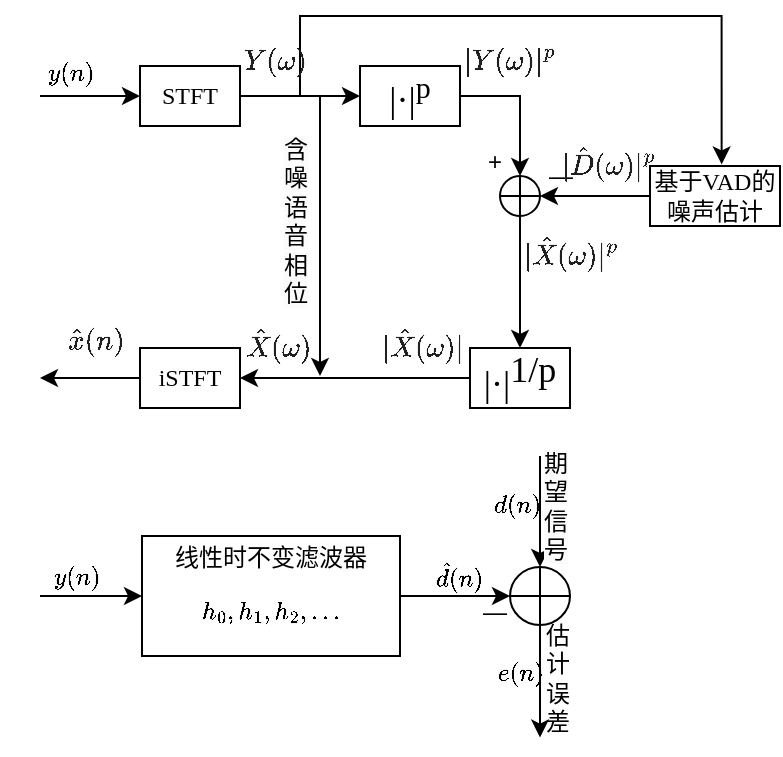<mxfile version="24.2.1" type="github">
  <diagram name="Page-1" id="sQC1HF0_hmsGm-GXC8HU">
    <mxGraphModel dx="293" dy="185" grid="1" gridSize="10" guides="1" tooltips="1" connect="1" arrows="1" fold="1" page="1" pageScale="1" pageWidth="850" pageHeight="1100" math="1" shadow="0">
      <root>
        <mxCell id="0" />
        <mxCell id="1" parent="0" />
        <mxCell id="9z_kRIzDohiJ9R-2ccIR-8" style="edgeStyle=orthogonalEdgeStyle;rounded=0;orthogonalLoop=1;jettySize=auto;html=1;exitX=1;exitY=0.5;exitDx=0;exitDy=0;entryX=0;entryY=0.5;entryDx=0;entryDy=0;" parent="1" source="9z_kRIzDohiJ9R-2ccIR-1" target="9z_kRIzDohiJ9R-2ccIR-2" edge="1">
          <mxGeometry relative="1" as="geometry" />
        </mxCell>
        <mxCell id="9z_kRIzDohiJ9R-2ccIR-1" value="STFT" style="rounded=0;whiteSpace=wrap;html=1;fontFamily=Times New Roman;" parent="1" vertex="1">
          <mxGeometry x="170" y="225" width="50" height="30" as="geometry" />
        </mxCell>
        <mxCell id="9z_kRIzDohiJ9R-2ccIR-12" style="edgeStyle=orthogonalEdgeStyle;rounded=0;orthogonalLoop=1;jettySize=auto;html=1;entryX=0.551;entryY=-0.027;entryDx=0;entryDy=0;entryPerimeter=0;" parent="1" target="9z_kRIzDohiJ9R-2ccIR-5" edge="1">
          <mxGeometry relative="1" as="geometry">
            <mxPoint x="250" y="240" as="sourcePoint" />
            <Array as="points">
              <mxPoint x="250" y="200" />
              <mxPoint x="461" y="200" />
            </Array>
          </mxGeometry>
        </mxCell>
        <mxCell id="9z_kRIzDohiJ9R-2ccIR-2" value="&lt;font style=&quot;font-size: 18px;&quot;&gt;|·|&lt;sup&gt;p&lt;/sup&gt;&lt;/font&gt;" style="rounded=0;whiteSpace=wrap;html=1;fontFamily=Times New Roman;" parent="1" vertex="1">
          <mxGeometry x="280" y="225" width="50" height="30" as="geometry" />
        </mxCell>
        <mxCell id="9z_kRIzDohiJ9R-2ccIR-4" value="iSTFT" style="rounded=0;whiteSpace=wrap;html=1;fontFamily=Times New Roman;" parent="1" vertex="1">
          <mxGeometry x="170" y="366" width="50" height="30" as="geometry" />
        </mxCell>
        <mxCell id="9z_kRIzDohiJ9R-2ccIR-5" value="基于VAD的噪声估计" style="rounded=0;whiteSpace=wrap;html=1;fontFamily=Times New Roman;" parent="1" vertex="1">
          <mxGeometry x="425" y="275" width="65" height="30" as="geometry" />
        </mxCell>
        <mxCell id="9z_kRIzDohiJ9R-2ccIR-15" style="edgeStyle=orthogonalEdgeStyle;rounded=0;orthogonalLoop=1;jettySize=auto;html=1;exitX=0;exitY=0.5;exitDx=0;exitDy=0;entryX=1;entryY=0.5;entryDx=0;entryDy=0;" parent="1" source="9z_kRIzDohiJ9R-2ccIR-6" target="9z_kRIzDohiJ9R-2ccIR-4" edge="1">
          <mxGeometry relative="1" as="geometry" />
        </mxCell>
        <mxCell id="9z_kRIzDohiJ9R-2ccIR-6" value="|·|&lt;sup style=&quot;font-size: 18px;&quot;&gt;1/p&lt;/sup&gt;" style="rounded=0;whiteSpace=wrap;html=1;fontFamily=Times New Roman;fontSize=18;" parent="1" vertex="1">
          <mxGeometry x="335" y="366" width="50" height="30" as="geometry" />
        </mxCell>
        <mxCell id="9z_kRIzDohiJ9R-2ccIR-7" value="" style="endArrow=classic;html=1;rounded=0;entryX=0;entryY=0.5;entryDx=0;entryDy=0;" parent="1" target="9z_kRIzDohiJ9R-2ccIR-1" edge="1">
          <mxGeometry width="50" height="50" relative="1" as="geometry">
            <mxPoint x="120" y="240" as="sourcePoint" />
            <mxPoint x="150" y="227" as="targetPoint" />
          </mxGeometry>
        </mxCell>
        <mxCell id="9z_kRIzDohiJ9R-2ccIR-11" style="edgeStyle=orthogonalEdgeStyle;rounded=0;orthogonalLoop=1;jettySize=auto;html=1;exitX=0.5;exitY=1;exitDx=0;exitDy=0;exitPerimeter=0;entryX=0.5;entryY=0;entryDx=0;entryDy=0;" parent="1" source="9z_kRIzDohiJ9R-2ccIR-9" target="9z_kRIzDohiJ9R-2ccIR-6" edge="1">
          <mxGeometry relative="1" as="geometry" />
        </mxCell>
        <mxCell id="9z_kRIzDohiJ9R-2ccIR-9" value="" style="verticalLabelPosition=bottom;verticalAlign=top;html=1;shape=mxgraph.flowchart.summing_function;" parent="1" vertex="1">
          <mxGeometry x="350" y="280" width="20" height="20" as="geometry" />
        </mxCell>
        <mxCell id="9z_kRIzDohiJ9R-2ccIR-10" style="edgeStyle=orthogonalEdgeStyle;rounded=0;orthogonalLoop=1;jettySize=auto;html=1;exitX=1;exitY=0.5;exitDx=0;exitDy=0;entryX=0.5;entryY=0;entryDx=0;entryDy=0;entryPerimeter=0;" parent="1" source="9z_kRIzDohiJ9R-2ccIR-2" target="9z_kRIzDohiJ9R-2ccIR-9" edge="1">
          <mxGeometry relative="1" as="geometry" />
        </mxCell>
        <mxCell id="9z_kRIzDohiJ9R-2ccIR-13" style="edgeStyle=orthogonalEdgeStyle;rounded=0;orthogonalLoop=1;jettySize=auto;html=1;exitX=0;exitY=0.5;exitDx=0;exitDy=0;entryX=1;entryY=0.5;entryDx=0;entryDy=0;entryPerimeter=0;" parent="1" source="9z_kRIzDohiJ9R-2ccIR-5" target="9z_kRIzDohiJ9R-2ccIR-9" edge="1">
          <mxGeometry relative="1" as="geometry" />
        </mxCell>
        <mxCell id="9z_kRIzDohiJ9R-2ccIR-14" value="" style="endArrow=classic;html=1;rounded=0;" parent="1" edge="1">
          <mxGeometry width="50" height="50" relative="1" as="geometry">
            <mxPoint x="260" y="240" as="sourcePoint" />
            <mxPoint x="260" y="380" as="targetPoint" />
          </mxGeometry>
        </mxCell>
        <mxCell id="9z_kRIzDohiJ9R-2ccIR-16" value="&lt;span style=&quot;color: rgb(0, 0, 0); font-size: 12px; font-style: normal; font-variant-ligatures: normal; font-variant-caps: normal; font-weight: 400; letter-spacing: normal; orphans: 2; text-align: center; text-indent: 0px; text-transform: none; widows: 2; word-spacing: 0px; -webkit-text-stroke-width: 0px; background-color: rgb(251, 251, 251); text-decoration-thickness: initial; text-decoration-style: initial; text-decoration-color: initial; float: none; display: inline !important;&quot;&gt;含噪语音相位&lt;/span&gt;" style="text;whiteSpace=wrap;html=1;fontFamily=Times New Roman;" parent="1" vertex="1">
          <mxGeometry x="240" y="253" width="10" height="40" as="geometry" />
        </mxCell>
        <mxCell id="9z_kRIzDohiJ9R-2ccIR-17" value="" style="endArrow=classic;html=1;rounded=0;exitX=0;exitY=0.5;exitDx=0;exitDy=0;" parent="1" source="9z_kRIzDohiJ9R-2ccIR-4" edge="1">
          <mxGeometry width="50" height="50" relative="1" as="geometry">
            <mxPoint x="130" y="371" as="sourcePoint" />
            <mxPoint x="120" y="381" as="targetPoint" />
          </mxGeometry>
        </mxCell>
        <mxCell id="9z_kRIzDohiJ9R-2ccIR-18" value="&lt;font face=&quot;Times New Roman&quot;&gt;$$y(n)$$&lt;/font&gt;" style="text;html=1;align=center;verticalAlign=middle;resizable=0;points=[];autosize=1;strokeColor=none;fillColor=none;" parent="1" vertex="1">
          <mxGeometry x="100" y="213" width="70" height="30" as="geometry" />
        </mxCell>
        <mxCell id="9z_kRIzDohiJ9R-2ccIR-20" value="—" style="text;html=1;align=center;verticalAlign=middle;resizable=0;points=[];autosize=1;strokeColor=none;fillColor=none;" parent="1" vertex="1">
          <mxGeometry x="360" y="265" width="40" height="30" as="geometry" />
        </mxCell>
        <mxCell id="9z_kRIzDohiJ9R-2ccIR-21" value="+" style="text;html=1;align=center;verticalAlign=middle;resizable=0;points=[];autosize=1;strokeColor=none;fillColor=none;" parent="1" vertex="1">
          <mxGeometry x="332" y="258" width="30" height="30" as="geometry" />
        </mxCell>
        <mxCell id="9z_kRIzDohiJ9R-2ccIR-22" value="&lt;span style=&quot;color: rgb(32, 33, 34); font-size: 14px; font-style: normal; font-variant-ligatures: normal; font-variant-caps: normal; letter-spacing: normal; orphans: 2; text-align: start; text-indent: 0px; text-transform: none; widows: 2; word-spacing: 0px; -webkit-text-stroke-width: 0px; background-color: rgb(255, 255, 255); text-decoration-thickness: initial; text-decoration-style: initial; text-decoration-color: initial;&quot;&gt;$$\hat{X}(\omega)$$&lt;/span&gt;" style="text;whiteSpace=wrap;html=1;fontStyle=0;fontFamily=Times New Roman;" parent="1" vertex="1">
          <mxGeometry x="221" y="334" width="38" height="5" as="geometry" />
        </mxCell>
        <mxCell id="9z_kRIzDohiJ9R-2ccIR-25" value="&lt;span style=&quot;color: rgb(32, 33, 34); font-size: 14px; font-style: normal; font-variant-ligatures: normal; font-variant-caps: normal; letter-spacing: normal; orphans: 2; text-align: start; text-indent: 0px; text-transform: none; widows: 2; word-spacing: 0px; -webkit-text-stroke-width: 0px; background-color: rgb(255, 255, 255); text-decoration-thickness: initial; text-decoration-style: initial; text-decoration-color: initial;&quot;&gt;$$\hat{x}(n)$$&lt;/span&gt;" style="text;whiteSpace=wrap;html=1;fontStyle=0;fontFamily=Times New Roman;" parent="1" vertex="1">
          <mxGeometry x="132" y="334" width="38" height="5" as="geometry" />
        </mxCell>
        <mxCell id="9z_kRIzDohiJ9R-2ccIR-27" value="&lt;span style=&quot;color: rgb(32, 33, 34); font-size: 14px; font-style: normal; font-variant-ligatures: normal; font-variant-caps: normal; letter-spacing: normal; orphans: 2; text-align: start; text-indent: 0px; text-transform: none; widows: 2; word-spacing: 0px; -webkit-text-stroke-width: 0px; background-color: rgb(255, 255, 255); text-decoration-thickness: initial; text-decoration-style: initial; text-decoration-color: initial;&quot;&gt;$${Y}(\omega)$$&lt;/span&gt;" style="text;whiteSpace=wrap;html=1;fontStyle=0;fontFamily=Times New Roman;" parent="1" vertex="1">
          <mxGeometry x="220" y="194" width="38" height="5" as="geometry" />
        </mxCell>
        <mxCell id="9z_kRIzDohiJ9R-2ccIR-28" value="&lt;span style=&quot;color: rgb(32, 33, 34); font-size: 14px; font-style: normal; font-variant-ligatures: normal; font-variant-caps: normal; letter-spacing: normal; orphans: 2; text-align: start; text-indent: 0px; text-transform: none; widows: 2; word-spacing: 0px; -webkit-text-stroke-width: 0px; background-color: rgb(255, 255, 255); text-decoration-thickness: initial; text-decoration-style: initial; text-decoration-color: initial;&quot;&gt;$$|\hat{D}(\omega)|^p&lt;br&gt;$$&lt;/span&gt;" style="text;whiteSpace=wrap;html=1;fontStyle=0;fontFamily=Times New Roman;" parent="1" vertex="1">
          <mxGeometry x="379" y="243" width="38" height="5" as="geometry" />
        </mxCell>
        <mxCell id="9z_kRIzDohiJ9R-2ccIR-29" value="&lt;span style=&quot;color: rgb(32, 33, 34); font-size: 14px; font-style: normal; font-variant-ligatures: normal; font-variant-caps: normal; letter-spacing: normal; orphans: 2; text-align: start; text-indent: 0px; text-transform: none; widows: 2; word-spacing: 0px; -webkit-text-stroke-width: 0px; background-color: rgb(255, 255, 255); text-decoration-thickness: initial; text-decoration-style: initial; text-decoration-color: initial;&quot;&gt;$$|{Y}(\omega)|^p&lt;br&gt;$$&lt;/span&gt;" style="text;whiteSpace=wrap;html=1;fontStyle=0;fontFamily=Times New Roman;" parent="1" vertex="1">
          <mxGeometry x="330" y="194" width="38" height="5" as="geometry" />
        </mxCell>
        <mxCell id="9z_kRIzDohiJ9R-2ccIR-30" value="&lt;span style=&quot;color: rgb(32, 33, 34); font-size: 14px; font-style: normal; font-variant-ligatures: normal; font-variant-caps: normal; letter-spacing: normal; orphans: 2; text-align: start; text-indent: 0px; text-transform: none; widows: 2; word-spacing: 0px; -webkit-text-stroke-width: 0px; background-color: rgb(255, 255, 255); text-decoration-thickness: initial; text-decoration-style: initial; text-decoration-color: initial;&quot;&gt;$$|\hat{X}(\omega)|&lt;br&gt;$$&lt;/span&gt;" style="text;whiteSpace=wrap;html=1;fontStyle=0;fontFamily=Times New Roman;" parent="1" vertex="1">
          <mxGeometry x="289" y="334" width="38" height="5" as="geometry" />
        </mxCell>
        <mxCell id="9z_kRIzDohiJ9R-2ccIR-31" value="&lt;span style=&quot;color: rgb(32, 33, 34); font-size: 14px; font-style: normal; font-variant-ligatures: normal; font-variant-caps: normal; letter-spacing: normal; orphans: 2; text-align: start; text-indent: 0px; text-transform: none; widows: 2; word-spacing: 0px; -webkit-text-stroke-width: 0px; background-color: rgb(255, 255, 255); text-decoration-thickness: initial; text-decoration-style: initial; text-decoration-color: initial;&quot;&gt;$$|\hat{X}(\omega)|^p&lt;br&gt;$$&lt;/span&gt;" style="text;whiteSpace=wrap;html=1;fontStyle=0;fontFamily=Times New Roman;" parent="1" vertex="1">
          <mxGeometry x="360" y="287.5" width="38" height="5" as="geometry" />
        </mxCell>
        <mxCell id="B8aHO8cVv-zfWlIGB9FL-1" value="线性时不变滤波器&lt;div&gt;$$h_0,h_1,h_2,...$$&lt;/div&gt;" style="rounded=0;whiteSpace=wrap;html=1;fontFamily=Times New Roman;" vertex="1" parent="1">
          <mxGeometry x="171" y="460" width="129" height="60" as="geometry" />
        </mxCell>
        <mxCell id="B8aHO8cVv-zfWlIGB9FL-2" value="" style="verticalLabelPosition=bottom;verticalAlign=top;html=1;shape=mxgraph.flowchart.summing_function;" vertex="1" parent="1">
          <mxGeometry x="355" y="475.5" width="30" height="29" as="geometry" />
        </mxCell>
        <mxCell id="B8aHO8cVv-zfWlIGB9FL-5" style="edgeStyle=orthogonalEdgeStyle;rounded=0;orthogonalLoop=1;jettySize=auto;html=1;exitX=1;exitY=0.5;exitDx=0;exitDy=0;entryX=0;entryY=0.5;entryDx=0;entryDy=0;entryPerimeter=0;" edge="1" parent="1" source="B8aHO8cVv-zfWlIGB9FL-1" target="B8aHO8cVv-zfWlIGB9FL-2">
          <mxGeometry relative="1" as="geometry" />
        </mxCell>
        <mxCell id="B8aHO8cVv-zfWlIGB9FL-6" value="" style="endArrow=classic;html=1;rounded=0;entryX=0;entryY=0.5;entryDx=0;entryDy=0;" edge="1" parent="1" target="B8aHO8cVv-zfWlIGB9FL-1">
          <mxGeometry width="50" height="50" relative="1" as="geometry">
            <mxPoint x="120" y="490" as="sourcePoint" />
            <mxPoint x="161" y="491" as="targetPoint" />
          </mxGeometry>
        </mxCell>
        <mxCell id="B8aHO8cVv-zfWlIGB9FL-7" value="&lt;font face=&quot;Times New Roman&quot;&gt;$$y(n)$$&lt;/font&gt;" style="text;html=1;align=center;verticalAlign=middle;resizable=0;points=[];autosize=1;strokeColor=none;fillColor=none;" vertex="1" parent="1">
          <mxGeometry x="103" y="465" width="70" height="30" as="geometry" />
        </mxCell>
        <mxCell id="B8aHO8cVv-zfWlIGB9FL-8" value="&lt;font face=&quot;Times New Roman&quot;&gt;$$\hat{d}(n)$$&lt;/font&gt;" style="text;html=1;align=center;verticalAlign=middle;resizable=0;points=[];autosize=1;strokeColor=none;fillColor=none;" vertex="1" parent="1">
          <mxGeometry x="279" y="465" width="100" height="30" as="geometry" />
        </mxCell>
        <mxCell id="B8aHO8cVv-zfWlIGB9FL-9" value="" style="endArrow=classic;html=1;rounded=0;entryX=0.5;entryY=0;entryDx=0;entryDy=0;entryPerimeter=0;" edge="1" parent="1" target="B8aHO8cVv-zfWlIGB9FL-2">
          <mxGeometry width="50" height="50" relative="1" as="geometry">
            <mxPoint x="370" y="420" as="sourcePoint" />
            <mxPoint x="400" y="430" as="targetPoint" />
          </mxGeometry>
        </mxCell>
        <mxCell id="B8aHO8cVv-zfWlIGB9FL-10" value="&lt;font face=&quot;Times New Roman&quot;&gt;$$d(n)$$&lt;/font&gt;" style="text;html=1;align=center;verticalAlign=middle;resizable=0;points=[];autosize=1;strokeColor=none;fillColor=none;" vertex="1" parent="1">
          <mxGeometry x="323" y="429" width="70" height="30" as="geometry" />
        </mxCell>
        <mxCell id="B8aHO8cVv-zfWlIGB9FL-12" value="&lt;span style=&quot;color: rgb(0, 0, 0); font-family: &amp;quot;Times New Roman&amp;quot;; font-size: 12px; font-style: normal; font-variant-ligatures: normal; font-variant-caps: normal; font-weight: 400; letter-spacing: normal; orphans: 2; text-align: center; text-indent: 0px; text-transform: none; widows: 2; word-spacing: 0px; -webkit-text-stroke-width: 0px; white-space: nowrap; background-color: rgb(251, 251, 251); text-decoration-thickness: initial; text-decoration-style: initial; text-decoration-color: initial; display: inline !important; float: none;&quot;&gt;期&lt;/span&gt;&lt;div&gt;&lt;span style=&quot;color: rgb(0, 0, 0); font-family: &amp;quot;Times New Roman&amp;quot;; font-size: 12px; font-style: normal; font-variant-ligatures: normal; font-variant-caps: normal; font-weight: 400; letter-spacing: normal; orphans: 2; text-align: center; text-indent: 0px; text-transform: none; widows: 2; word-spacing: 0px; -webkit-text-stroke-width: 0px; white-space: nowrap; background-color: rgb(251, 251, 251); text-decoration-thickness: initial; text-decoration-style: initial; text-decoration-color: initial; display: inline !important; float: none;&quot;&gt;望&lt;/span&gt;&lt;/div&gt;&lt;div&gt;&lt;span style=&quot;color: rgb(0, 0, 0); font-family: &amp;quot;Times New Roman&amp;quot;; font-size: 12px; font-style: normal; font-variant-ligatures: normal; font-variant-caps: normal; font-weight: 400; letter-spacing: normal; orphans: 2; text-align: center; text-indent: 0px; text-transform: none; widows: 2; word-spacing: 0px; -webkit-text-stroke-width: 0px; white-space: nowrap; background-color: rgb(251, 251, 251); text-decoration-thickness: initial; text-decoration-style: initial; text-decoration-color: initial; display: inline !important; float: none;&quot;&gt;信&lt;/span&gt;&lt;/div&gt;&lt;div&gt;&lt;span style=&quot;color: rgb(0, 0, 0); font-family: &amp;quot;Times New Roman&amp;quot;; font-size: 12px; font-style: normal; font-variant-ligatures: normal; font-variant-caps: normal; font-weight: 400; letter-spacing: normal; orphans: 2; text-align: center; text-indent: 0px; text-transform: none; widows: 2; word-spacing: 0px; -webkit-text-stroke-width: 0px; white-space: nowrap; background-color: rgb(251, 251, 251); text-decoration-thickness: initial; text-decoration-style: initial; text-decoration-color: initial; display: inline !important; float: none;&quot;&gt;号&lt;/span&gt;&lt;/div&gt;" style="text;whiteSpace=wrap;html=1;" vertex="1" parent="1">
          <mxGeometry x="370" y="410" width="20" height="40" as="geometry" />
        </mxCell>
        <mxCell id="B8aHO8cVv-zfWlIGB9FL-13" value="—" style="text;html=1;align=center;verticalAlign=middle;resizable=0;points=[];autosize=1;strokeColor=none;fillColor=none;" vertex="1" parent="1">
          <mxGeometry x="327" y="483" width="40" height="30" as="geometry" />
        </mxCell>
        <mxCell id="B8aHO8cVv-zfWlIGB9FL-14" value="" style="endArrow=classic;html=1;rounded=0;exitX=0.5;exitY=1;exitDx=0;exitDy=0;exitPerimeter=0;" edge="1" parent="1" source="B8aHO8cVv-zfWlIGB9FL-2">
          <mxGeometry width="50" height="50" relative="1" as="geometry">
            <mxPoint x="390" y="530" as="sourcePoint" />
            <mxPoint x="370" y="560.784" as="targetPoint" />
          </mxGeometry>
        </mxCell>
        <mxCell id="B8aHO8cVv-zfWlIGB9FL-15" value="&lt;div style=&quot;text-align: center;&quot;&gt;&lt;span style=&quot;background-color: initial; text-wrap: nowrap;&quot;&gt;&lt;font face=&quot;Times New Roman&quot;&gt;估&lt;/font&gt;&lt;/span&gt;&lt;/div&gt;&lt;div style=&quot;text-align: center;&quot;&gt;&lt;span style=&quot;background-color: initial; text-wrap: nowrap;&quot;&gt;&lt;font face=&quot;Times New Roman&quot;&gt;计&lt;/font&gt;&lt;/span&gt;&lt;/div&gt;&lt;div style=&quot;text-align: center;&quot;&gt;&lt;span style=&quot;background-color: initial; text-wrap: nowrap;&quot;&gt;&lt;font face=&quot;Times New Roman&quot;&gt;误&lt;/font&gt;&lt;/span&gt;&lt;/div&gt;&lt;div style=&quot;text-align: center;&quot;&gt;&lt;span style=&quot;background-color: initial; text-wrap: nowrap;&quot;&gt;&lt;font face=&quot;Times New Roman&quot;&gt;差&lt;/font&gt;&lt;/span&gt;&lt;/div&gt;" style="text;whiteSpace=wrap;html=1;" vertex="1" parent="1">
          <mxGeometry x="371" y="496" width="20" height="40" as="geometry" />
        </mxCell>
        <mxCell id="B8aHO8cVv-zfWlIGB9FL-16" value="&lt;font face=&quot;Times New Roman&quot;&gt;$$e(n)$$&lt;/font&gt;" style="text;html=1;align=center;verticalAlign=middle;resizable=0;points=[];autosize=1;strokeColor=none;fillColor=none;" vertex="1" parent="1">
          <mxGeometry x="325" y="513" width="70" height="30" as="geometry" />
        </mxCell>
      </root>
    </mxGraphModel>
  </diagram>
</mxfile>
